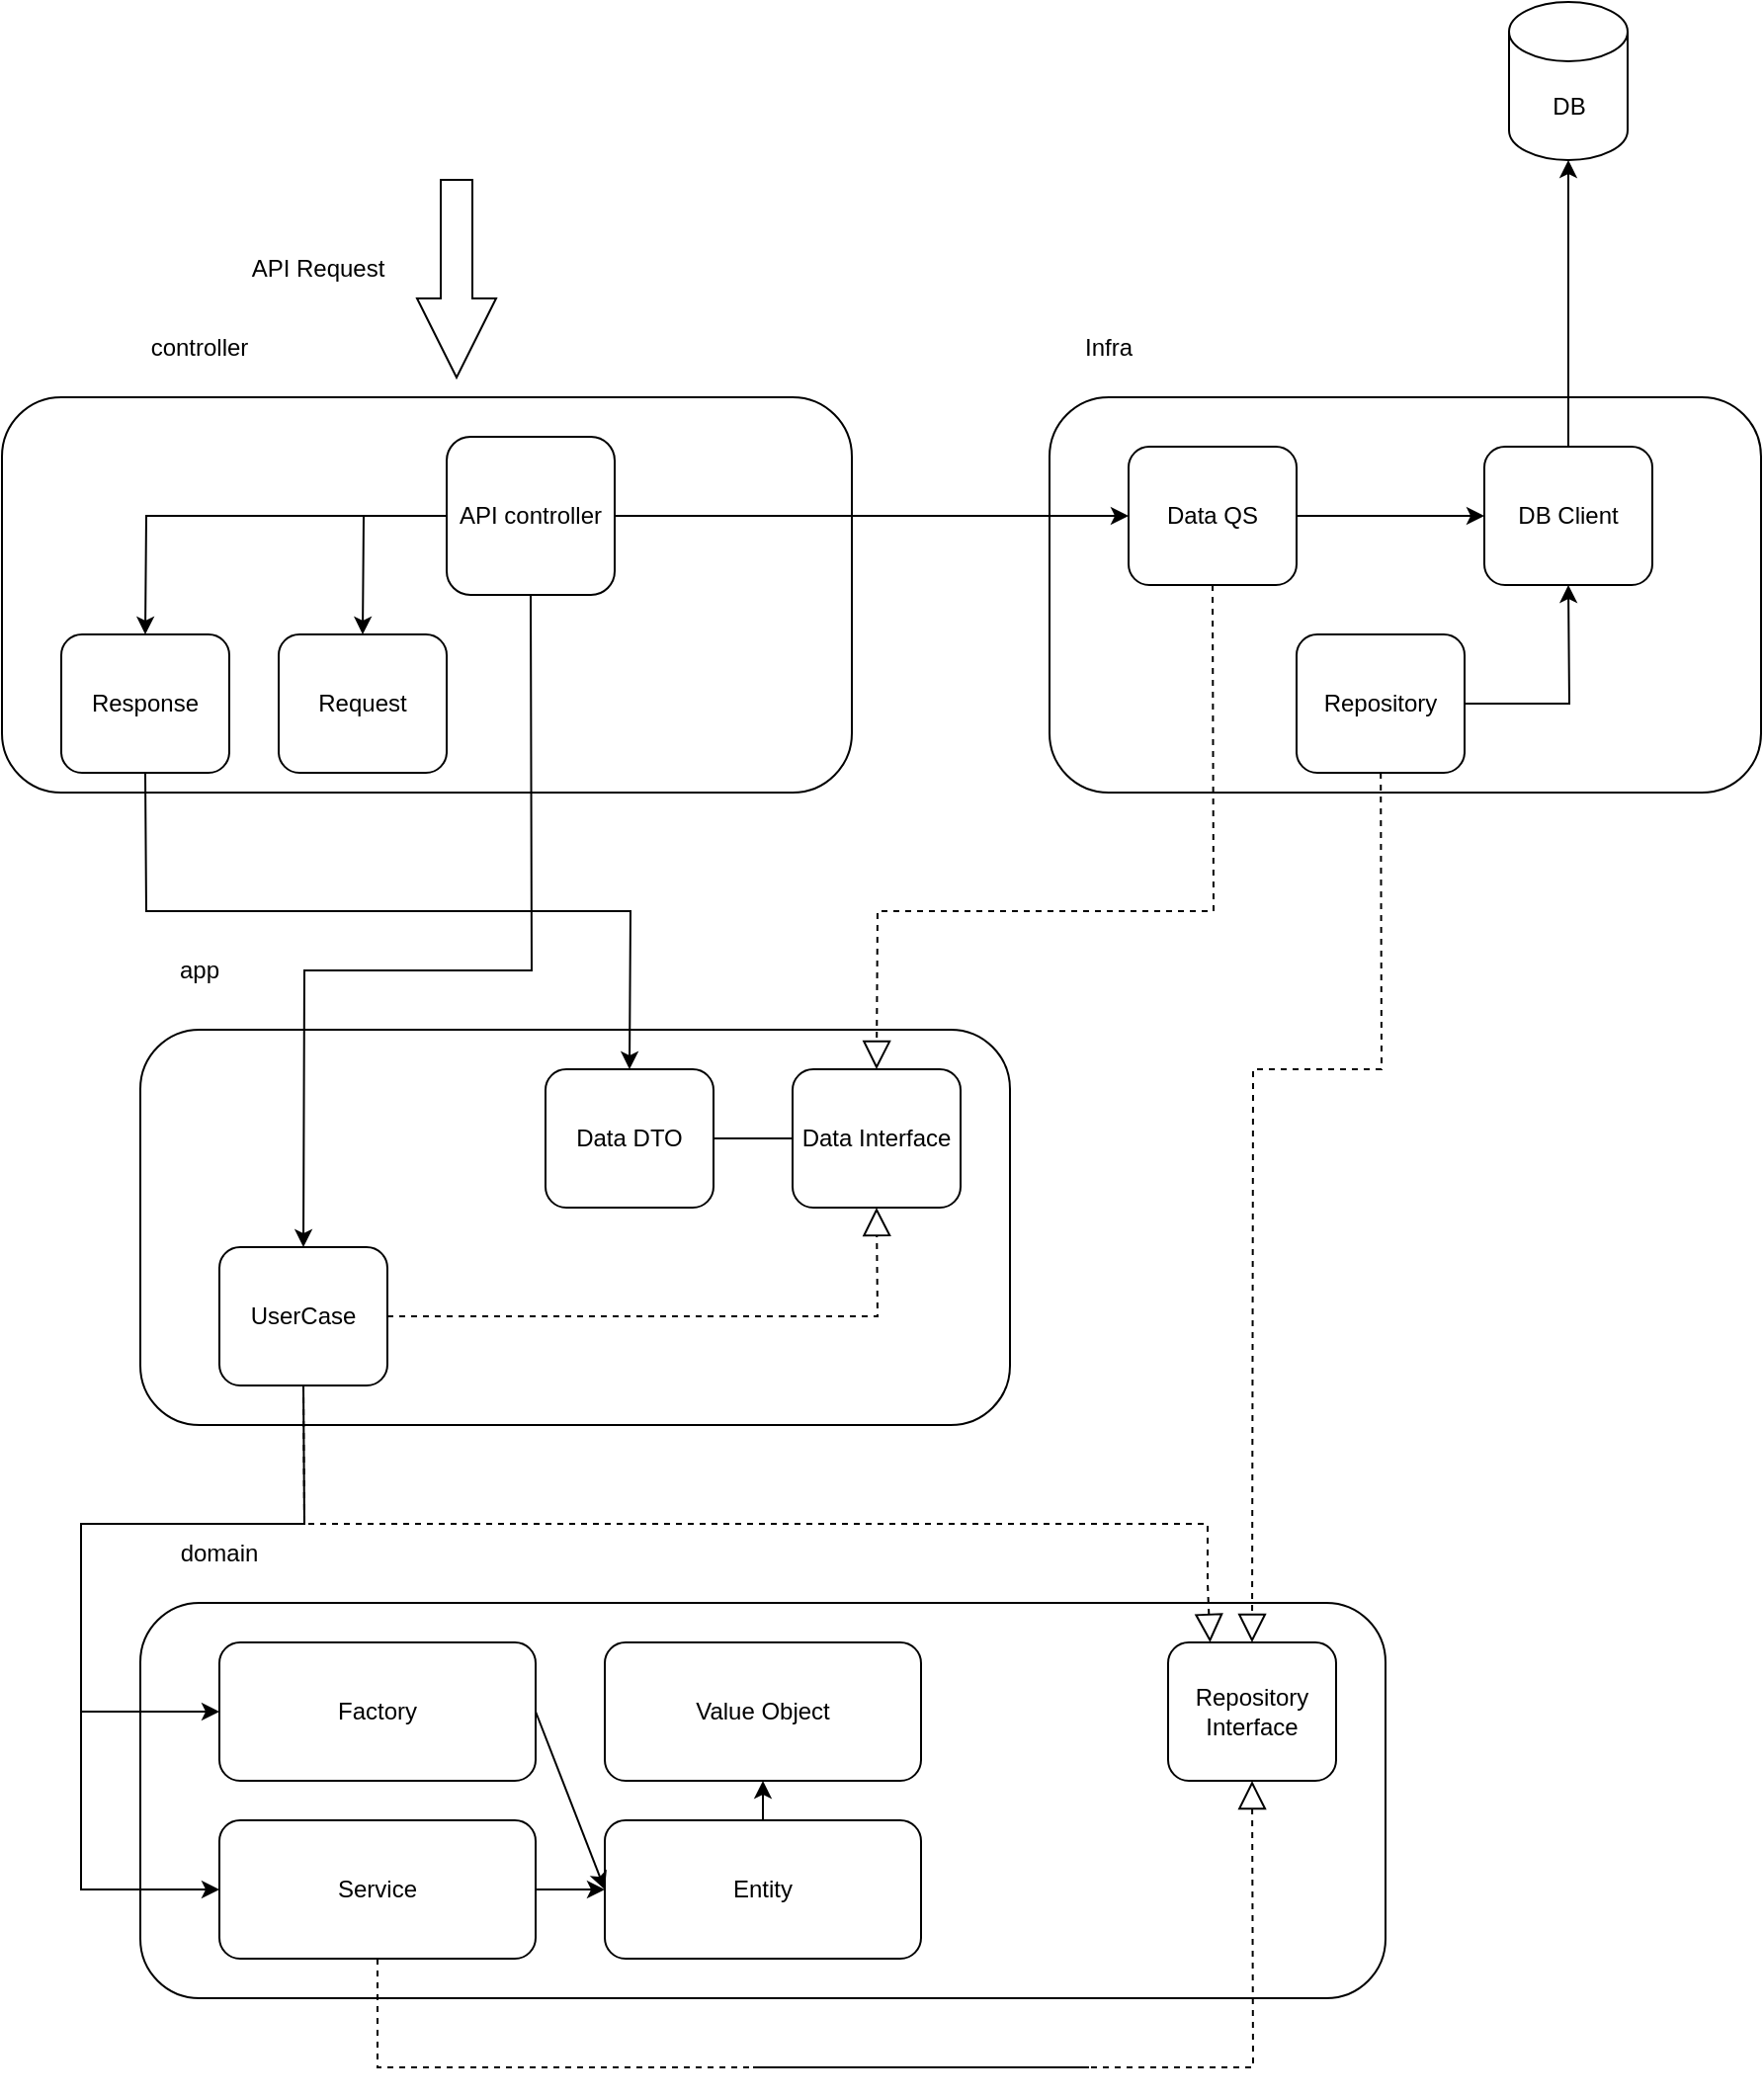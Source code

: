 <mxfile version="21.2.1" type="device">
  <diagram name="ページ1" id="am5q-amjsPR5wDfRg7l5">
    <mxGraphModel dx="1194" dy="674" grid="1" gridSize="10" guides="1" tooltips="1" connect="1" arrows="1" fold="1" page="1" pageScale="1" pageWidth="827" pageHeight="1169" math="0" shadow="0">
      <root>
        <mxCell id="0" />
        <mxCell id="1" parent="0" />
        <mxCell id="gLD4gWAbkQPmNSI0nhXh-1" value="" style="rounded=1;whiteSpace=wrap;html=1;" parent="1" vertex="1">
          <mxGeometry x="110" y="920" width="630" height="200" as="geometry" />
        </mxCell>
        <mxCell id="gLD4gWAbkQPmNSI0nhXh-2" value="" style="rounded=1;whiteSpace=wrap;html=1;" parent="1" vertex="1">
          <mxGeometry x="110" y="630" width="440" height="200" as="geometry" />
        </mxCell>
        <mxCell id="gLD4gWAbkQPmNSI0nhXh-4" value="" style="rounded=1;whiteSpace=wrap;html=1;" parent="1" vertex="1">
          <mxGeometry x="570" y="310" width="360" height="200" as="geometry" />
        </mxCell>
        <mxCell id="gLD4gWAbkQPmNSI0nhXh-3" value="" style="rounded=1;whiteSpace=wrap;html=1;" parent="1" vertex="1">
          <mxGeometry x="40" y="310" width="430" height="200" as="geometry" />
        </mxCell>
        <mxCell id="gLD4gWAbkQPmNSI0nhXh-5" value="controller" style="text;html=1;strokeColor=none;fillColor=none;align=center;verticalAlign=middle;whiteSpace=wrap;rounded=0;" parent="1" vertex="1">
          <mxGeometry x="110" y="270" width="60" height="30" as="geometry" />
        </mxCell>
        <mxCell id="gLD4gWAbkQPmNSI0nhXh-7" value="Infra" style="text;html=1;strokeColor=none;fillColor=none;align=center;verticalAlign=middle;whiteSpace=wrap;rounded=0;" parent="1" vertex="1">
          <mxGeometry x="570" y="270" width="60" height="30" as="geometry" />
        </mxCell>
        <mxCell id="gLD4gWAbkQPmNSI0nhXh-8" value="app" style="text;html=1;strokeColor=none;fillColor=none;align=center;verticalAlign=middle;whiteSpace=wrap;rounded=0;" parent="1" vertex="1">
          <mxGeometry x="110" y="585" width="60" height="30" as="geometry" />
        </mxCell>
        <mxCell id="gLD4gWAbkQPmNSI0nhXh-9" value="domain" style="text;html=1;strokeColor=none;fillColor=none;align=center;verticalAlign=middle;whiteSpace=wrap;rounded=0;" parent="1" vertex="1">
          <mxGeometry x="120" y="880" width="60" height="30" as="geometry" />
        </mxCell>
        <mxCell id="gLD4gWAbkQPmNSI0nhXh-10" value="" style="html=1;shadow=0;dashed=0;align=center;verticalAlign=middle;shape=mxgraph.arrows2.arrow;dy=0.6;dx=40;notch=0;rotation=90;" parent="1" vertex="1">
          <mxGeometry x="220" y="230" width="100" height="40" as="geometry" />
        </mxCell>
        <mxCell id="gLD4gWAbkQPmNSI0nhXh-11" value="API Request" style="text;html=1;strokeColor=none;fillColor=none;align=center;verticalAlign=middle;whiteSpace=wrap;rounded=0;" parent="1" vertex="1">
          <mxGeometry x="150" y="230" width="100" height="30" as="geometry" />
        </mxCell>
        <mxCell id="gLD4gWAbkQPmNSI0nhXh-12" value="API controller" style="rounded=1;whiteSpace=wrap;html=1;" parent="1" vertex="1">
          <mxGeometry x="265" y="330" width="85" height="80" as="geometry" />
        </mxCell>
        <mxCell id="gLD4gWAbkQPmNSI0nhXh-15" value="Data QS" style="rounded=1;whiteSpace=wrap;html=1;" parent="1" vertex="1">
          <mxGeometry x="610" y="335" width="85" height="70" as="geometry" />
        </mxCell>
        <mxCell id="gLD4gWAbkQPmNSI0nhXh-16" value="" style="endArrow=classic;html=1;rounded=0;" parent="1" source="gLD4gWAbkQPmNSI0nhXh-12" target="gLD4gWAbkQPmNSI0nhXh-15" edge="1">
          <mxGeometry width="50" height="50" relative="1" as="geometry">
            <mxPoint x="170" y="560" as="sourcePoint" />
            <mxPoint x="220" y="510" as="targetPoint" />
          </mxGeometry>
        </mxCell>
        <mxCell id="gLD4gWAbkQPmNSI0nhXh-17" value="Data Interface" style="rounded=1;whiteSpace=wrap;html=1;" parent="1" vertex="1">
          <mxGeometry x="440" y="650" width="85" height="70" as="geometry" />
        </mxCell>
        <mxCell id="gLD4gWAbkQPmNSI0nhXh-19" value="" style="endArrow=block;dashed=1;endFill=0;endSize=12;html=1;rounded=0;exitX=0.5;exitY=1;exitDx=0;exitDy=0;entryX=0.5;entryY=0;entryDx=0;entryDy=0;" parent="1" source="gLD4gWAbkQPmNSI0nhXh-15" target="gLD4gWAbkQPmNSI0nhXh-17" edge="1">
          <mxGeometry width="160" relative="1" as="geometry">
            <mxPoint x="200" y="560" as="sourcePoint" />
            <mxPoint x="360" y="560" as="targetPoint" />
            <Array as="points">
              <mxPoint x="653" y="570" />
              <mxPoint x="483" y="570" />
            </Array>
          </mxGeometry>
        </mxCell>
        <mxCell id="gLD4gWAbkQPmNSI0nhXh-20" value="Data DTO" style="rounded=1;whiteSpace=wrap;html=1;" parent="1" vertex="1">
          <mxGeometry x="315" y="650" width="85" height="70" as="geometry" />
        </mxCell>
        <mxCell id="gLD4gWAbkQPmNSI0nhXh-21" value="" style="endArrow=none;html=1;rounded=0;exitX=1;exitY=0.5;exitDx=0;exitDy=0;" parent="1" source="gLD4gWAbkQPmNSI0nhXh-20" target="gLD4gWAbkQPmNSI0nhXh-17" edge="1">
          <mxGeometry width="50" height="50" relative="1" as="geometry">
            <mxPoint x="450" y="590" as="sourcePoint" />
            <mxPoint x="500" y="540" as="targetPoint" />
          </mxGeometry>
        </mxCell>
        <mxCell id="gLD4gWAbkQPmNSI0nhXh-22" value="UserCase" style="rounded=1;whiteSpace=wrap;html=1;" parent="1" vertex="1">
          <mxGeometry x="150" y="740" width="85" height="70" as="geometry" />
        </mxCell>
        <mxCell id="gLD4gWAbkQPmNSI0nhXh-23" value="" style="endArrow=block;dashed=1;endFill=0;endSize=12;html=1;rounded=0;exitX=1;exitY=0.5;exitDx=0;exitDy=0;entryX=0.5;entryY=1;entryDx=0;entryDy=0;" parent="1" source="gLD4gWAbkQPmNSI0nhXh-22" target="gLD4gWAbkQPmNSI0nhXh-17" edge="1">
          <mxGeometry width="160" relative="1" as="geometry">
            <mxPoint x="653" y="455" as="sourcePoint" />
            <mxPoint x="493" y="660" as="targetPoint" />
            <Array as="points">
              <mxPoint x="483" y="775" />
            </Array>
          </mxGeometry>
        </mxCell>
        <mxCell id="gLD4gWAbkQPmNSI0nhXh-25" value="" style="endArrow=classic;html=1;rounded=0;entryX=0.5;entryY=0;entryDx=0;entryDy=0;exitX=0.5;exitY=1;exitDx=0;exitDy=0;" parent="1" source="gLD4gWAbkQPmNSI0nhXh-12" target="gLD4gWAbkQPmNSI0nhXh-22" edge="1">
          <mxGeometry width="50" height="50" relative="1" as="geometry">
            <mxPoint x="290" y="510" as="sourcePoint" />
            <mxPoint x="335" y="580" as="targetPoint" />
            <Array as="points">
              <mxPoint x="308" y="600" />
              <mxPoint x="193" y="600" />
            </Array>
          </mxGeometry>
        </mxCell>
        <mxCell id="gLD4gWAbkQPmNSI0nhXh-26" value="Response" style="rounded=1;whiteSpace=wrap;html=1;" parent="1" vertex="1">
          <mxGeometry x="70" y="430" width="85" height="70" as="geometry" />
        </mxCell>
        <mxCell id="gLD4gWAbkQPmNSI0nhXh-27" value="" style="endArrow=classic;html=1;rounded=0;entryX=0.5;entryY=0;entryDx=0;entryDy=0;exitX=0.5;exitY=1;exitDx=0;exitDy=0;" parent="1" source="gLD4gWAbkQPmNSI0nhXh-26" target="gLD4gWAbkQPmNSI0nhXh-20" edge="1">
          <mxGeometry width="50" height="50" relative="1" as="geometry">
            <mxPoint x="300" y="520" as="sourcePoint" />
            <mxPoint x="203" y="750" as="targetPoint" />
            <Array as="points">
              <mxPoint x="113" y="570" />
              <mxPoint x="358" y="570" />
            </Array>
          </mxGeometry>
        </mxCell>
        <mxCell id="gLD4gWAbkQPmNSI0nhXh-28" value="" style="endArrow=classic;html=1;rounded=0;entryX=0.5;entryY=0;entryDx=0;entryDy=0;exitX=0;exitY=0.5;exitDx=0;exitDy=0;" parent="1" source="gLD4gWAbkQPmNSI0nhXh-12" target="gLD4gWAbkQPmNSI0nhXh-26" edge="1">
          <mxGeometry width="50" height="50" relative="1" as="geometry">
            <mxPoint x="233" y="510" as="sourcePoint" />
            <mxPoint x="368" y="660" as="targetPoint" />
            <Array as="points">
              <mxPoint x="113" y="370" />
            </Array>
          </mxGeometry>
        </mxCell>
        <mxCell id="gLD4gWAbkQPmNSI0nhXh-29" value="Entity" style="rounded=1;whiteSpace=wrap;html=1;" parent="1" vertex="1">
          <mxGeometry x="345" y="1030" width="160" height="70" as="geometry" />
        </mxCell>
        <mxCell id="gLD4gWAbkQPmNSI0nhXh-30" value="Value Object" style="rounded=1;whiteSpace=wrap;html=1;" parent="1" vertex="1">
          <mxGeometry x="345" y="940" width="160" height="70" as="geometry" />
        </mxCell>
        <mxCell id="gLD4gWAbkQPmNSI0nhXh-31" value="Repository" style="rounded=1;whiteSpace=wrap;html=1;" parent="1" vertex="1">
          <mxGeometry x="695" y="430" width="85" height="70" as="geometry" />
        </mxCell>
        <mxCell id="gLD4gWAbkQPmNSI0nhXh-32" value="DB Client" style="rounded=1;whiteSpace=wrap;html=1;" parent="1" vertex="1">
          <mxGeometry x="790" y="335" width="85" height="70" as="geometry" />
        </mxCell>
        <mxCell id="gLD4gWAbkQPmNSI0nhXh-33" value="DB" style="shape=cylinder3;whiteSpace=wrap;html=1;boundedLbl=1;backgroundOutline=1;size=15;" parent="1" vertex="1">
          <mxGeometry x="802.5" y="110" width="60" height="80" as="geometry" />
        </mxCell>
        <mxCell id="gLD4gWAbkQPmNSI0nhXh-34" value="" style="endArrow=classic;html=1;rounded=0;exitX=0.5;exitY=0;exitDx=0;exitDy=0;entryX=0.5;entryY=1;entryDx=0;entryDy=0;entryPerimeter=0;" parent="1" source="gLD4gWAbkQPmNSI0nhXh-32" target="gLD4gWAbkQPmNSI0nhXh-33" edge="1">
          <mxGeometry width="50" height="50" relative="1" as="geometry">
            <mxPoint x="360" y="380" as="sourcePoint" />
            <mxPoint x="620" y="380" as="targetPoint" />
          </mxGeometry>
        </mxCell>
        <mxCell id="gLD4gWAbkQPmNSI0nhXh-35" value="" style="endArrow=classic;html=1;rounded=0;exitX=1;exitY=0.5;exitDx=0;exitDy=0;" parent="1" source="gLD4gWAbkQPmNSI0nhXh-15" target="gLD4gWAbkQPmNSI0nhXh-32" edge="1">
          <mxGeometry width="50" height="50" relative="1" as="geometry">
            <mxPoint x="793" y="345" as="sourcePoint" />
            <mxPoint x="805" y="210" as="targetPoint" />
          </mxGeometry>
        </mxCell>
        <mxCell id="gLD4gWAbkQPmNSI0nhXh-37" value="Repository Interface" style="rounded=1;whiteSpace=wrap;html=1;" parent="1" vertex="1">
          <mxGeometry x="630" y="940" width="85" height="70" as="geometry" />
        </mxCell>
        <mxCell id="gLD4gWAbkQPmNSI0nhXh-38" value="" style="endArrow=block;dashed=1;endFill=0;endSize=12;html=1;rounded=0;entryX=0.5;entryY=0;entryDx=0;entryDy=0;" parent="1" source="gLD4gWAbkQPmNSI0nhXh-31" target="gLD4gWAbkQPmNSI0nhXh-37" edge="1">
          <mxGeometry width="160" relative="1" as="geometry">
            <mxPoint x="835" y="562.5" as="sourcePoint" />
            <mxPoint x="665" y="807.5" as="targetPoint" />
            <Array as="points">
              <mxPoint x="738" y="650" />
              <mxPoint x="673" y="650" />
            </Array>
          </mxGeometry>
        </mxCell>
        <mxCell id="gLD4gWAbkQPmNSI0nhXh-39" value="" style="endArrow=classic;html=1;rounded=0;entryX=0.5;entryY=1;entryDx=0;entryDy=0;exitX=1;exitY=0.5;exitDx=0;exitDy=0;" parent="1" source="gLD4gWAbkQPmNSI0nhXh-31" target="gLD4gWAbkQPmNSI0nhXh-32" edge="1">
          <mxGeometry width="50" height="50" relative="1" as="geometry">
            <mxPoint x="760" y="452.5" as="sourcePoint" />
            <mxPoint x="805" y="477.5" as="targetPoint" />
            <Array as="points">
              <mxPoint x="833" y="465" />
            </Array>
          </mxGeometry>
        </mxCell>
        <mxCell id="gLD4gWAbkQPmNSI0nhXh-41" value="" style="endArrow=block;dashed=1;endFill=0;endSize=12;html=1;rounded=0;exitX=0.5;exitY=1;exitDx=0;exitDy=0;entryX=0.25;entryY=0;entryDx=0;entryDy=0;" parent="1" source="gLD4gWAbkQPmNSI0nhXh-22" target="gLD4gWAbkQPmNSI0nhXh-37" edge="1">
          <mxGeometry width="160" relative="1" as="geometry">
            <mxPoint x="200" y="865" as="sourcePoint" />
            <mxPoint x="670" y="880" as="targetPoint" />
            <Array as="points">
              <mxPoint x="193" y="880" />
              <mxPoint x="450" y="880" />
              <mxPoint x="650" y="880" />
              <mxPoint x="650" y="910" />
            </Array>
          </mxGeometry>
        </mxCell>
        <mxCell id="VhQbwWmKAKqqdNaJDsPQ-1" value="Request" style="rounded=1;whiteSpace=wrap;html=1;" vertex="1" parent="1">
          <mxGeometry x="180" y="430" width="85" height="70" as="geometry" />
        </mxCell>
        <mxCell id="VhQbwWmKAKqqdNaJDsPQ-2" value="" style="endArrow=classic;html=1;rounded=0;entryX=0.5;entryY=0;entryDx=0;entryDy=0;exitX=0;exitY=0.5;exitDx=0;exitDy=0;" edge="1" parent="1" source="gLD4gWAbkQPmNSI0nhXh-12" target="VhQbwWmKAKqqdNaJDsPQ-1">
          <mxGeometry width="50" height="50" relative="1" as="geometry">
            <mxPoint x="275" y="380" as="sourcePoint" />
            <mxPoint x="183" y="440" as="targetPoint" />
            <Array as="points">
              <mxPoint x="223" y="370" />
            </Array>
          </mxGeometry>
        </mxCell>
        <mxCell id="VhQbwWmKAKqqdNaJDsPQ-3" value="Factory" style="rounded=1;whiteSpace=wrap;html=1;" vertex="1" parent="1">
          <mxGeometry x="150" y="940" width="160" height="70" as="geometry" />
        </mxCell>
        <mxCell id="VhQbwWmKAKqqdNaJDsPQ-4" value="Service" style="rounded=1;whiteSpace=wrap;html=1;" vertex="1" parent="1">
          <mxGeometry x="150" y="1030" width="160" height="70" as="geometry" />
        </mxCell>
        <mxCell id="VhQbwWmKAKqqdNaJDsPQ-6" value="" style="endArrow=classic;html=1;rounded=0;entryX=0;entryY=0.5;entryDx=0;entryDy=0;" edge="1" parent="1" target="VhQbwWmKAKqqdNaJDsPQ-3">
          <mxGeometry width="50" height="50" relative="1" as="geometry">
            <mxPoint x="80" y="975" as="sourcePoint" />
            <mxPoint x="630" y="800" as="targetPoint" />
            <Array as="points" />
          </mxGeometry>
        </mxCell>
        <mxCell id="VhQbwWmKAKqqdNaJDsPQ-7" value="" style="endArrow=classic;html=1;rounded=0;exitX=0.5;exitY=1;exitDx=0;exitDy=0;entryX=0;entryY=0.5;entryDx=0;entryDy=0;" edge="1" parent="1" source="gLD4gWAbkQPmNSI0nhXh-22" target="VhQbwWmKAKqqdNaJDsPQ-4">
          <mxGeometry width="50" height="50" relative="1" as="geometry">
            <mxPoint x="203" y="820" as="sourcePoint" />
            <mxPoint x="240" y="950" as="targetPoint" />
            <Array as="points">
              <mxPoint x="193" y="880" />
              <mxPoint x="80" y="880" />
              <mxPoint x="80" y="1065" />
            </Array>
          </mxGeometry>
        </mxCell>
        <mxCell id="VhQbwWmKAKqqdNaJDsPQ-8" value="" style="endArrow=classic;html=1;rounded=0;exitX=0.5;exitY=0;exitDx=0;exitDy=0;entryX=0.5;entryY=1;entryDx=0;entryDy=0;" edge="1" parent="1" source="gLD4gWAbkQPmNSI0nhXh-29" target="gLD4gWAbkQPmNSI0nhXh-30">
          <mxGeometry width="50" height="50" relative="1" as="geometry">
            <mxPoint x="580" y="850" as="sourcePoint" />
            <mxPoint x="630" y="800" as="targetPoint" />
          </mxGeometry>
        </mxCell>
        <mxCell id="VhQbwWmKAKqqdNaJDsPQ-9" value="" style="endArrow=classic;html=1;rounded=0;exitX=1;exitY=0.5;exitDx=0;exitDy=0;entryX=0;entryY=0.5;entryDx=0;entryDy=0;" edge="1" parent="1" source="VhQbwWmKAKqqdNaJDsPQ-4" target="gLD4gWAbkQPmNSI0nhXh-29">
          <mxGeometry width="50" height="50" relative="1" as="geometry">
            <mxPoint x="329.5" y="1000" as="sourcePoint" />
            <mxPoint x="329.5" y="980" as="targetPoint" />
          </mxGeometry>
        </mxCell>
        <mxCell id="VhQbwWmKAKqqdNaJDsPQ-11" value="" style="endArrow=classic;html=1;rounded=0;exitX=1;exitY=0.5;exitDx=0;exitDy=0;entryX=0;entryY=0.5;entryDx=0;entryDy=0;" edge="1" parent="1" source="VhQbwWmKAKqqdNaJDsPQ-3" target="gLD4gWAbkQPmNSI0nhXh-29">
          <mxGeometry width="50" height="50" relative="1" as="geometry">
            <mxPoint x="320" y="1075" as="sourcePoint" />
            <mxPoint x="330" y="1070" as="targetPoint" />
          </mxGeometry>
        </mxCell>
        <mxCell id="VhQbwWmKAKqqdNaJDsPQ-16" value="" style="endArrow=block;dashed=1;endFill=0;endSize=12;html=1;rounded=0;exitX=0.5;exitY=1;exitDx=0;exitDy=0;entryX=0.5;entryY=1;entryDx=0;entryDy=0;" edge="1" parent="1" source="VhQbwWmKAKqqdNaJDsPQ-4" target="gLD4gWAbkQPmNSI0nhXh-37">
          <mxGeometry width="160" relative="1" as="geometry">
            <mxPoint x="590" y="990" as="sourcePoint" />
            <mxPoint x="420" y="1235" as="targetPoint" />
            <Array as="points">
              <mxPoint x="230" y="1155" />
              <mxPoint x="590" y="1155" />
              <mxPoint x="420" y="1155" />
              <mxPoint x="673" y="1155" />
            </Array>
          </mxGeometry>
        </mxCell>
      </root>
    </mxGraphModel>
  </diagram>
</mxfile>
